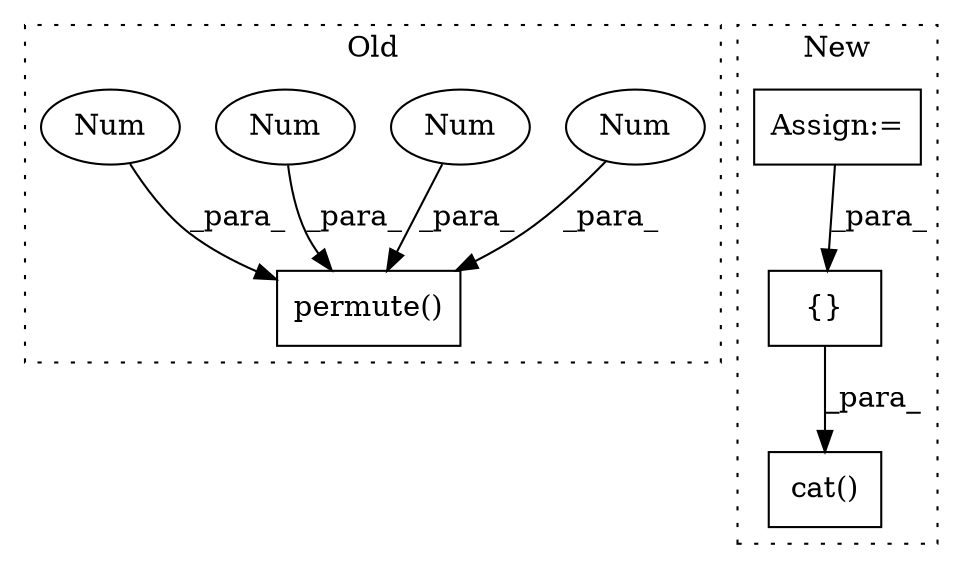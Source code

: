 digraph G {
subgraph cluster0 {
1 [label="permute()" a="75" s="2952,2975" l="10,1" shape="box"];
3 [label="Num" a="76" s="2974" l="1" shape="ellipse"];
4 [label="Num" a="76" s="2965" l="1" shape="ellipse"];
5 [label="Num" a="76" s="2962" l="1" shape="ellipse"];
6 [label="Num" a="76" s="2968" l="1" shape="ellipse"];
label = "Old";
style="dotted";
}
subgraph cluster1 {
2 [label="{}" a="59" s="3586,3612" l="1,0" shape="box"];
7 [label="cat()" a="75" s="3576,3613" l="10,8" shape="box"];
8 [label="Assign:=" a="68" s="3483" l="3" shape="box"];
label = "New";
style="dotted";
}
2 -> 7 [label="_para_"];
3 -> 1 [label="_para_"];
4 -> 1 [label="_para_"];
5 -> 1 [label="_para_"];
6 -> 1 [label="_para_"];
8 -> 2 [label="_para_"];
}